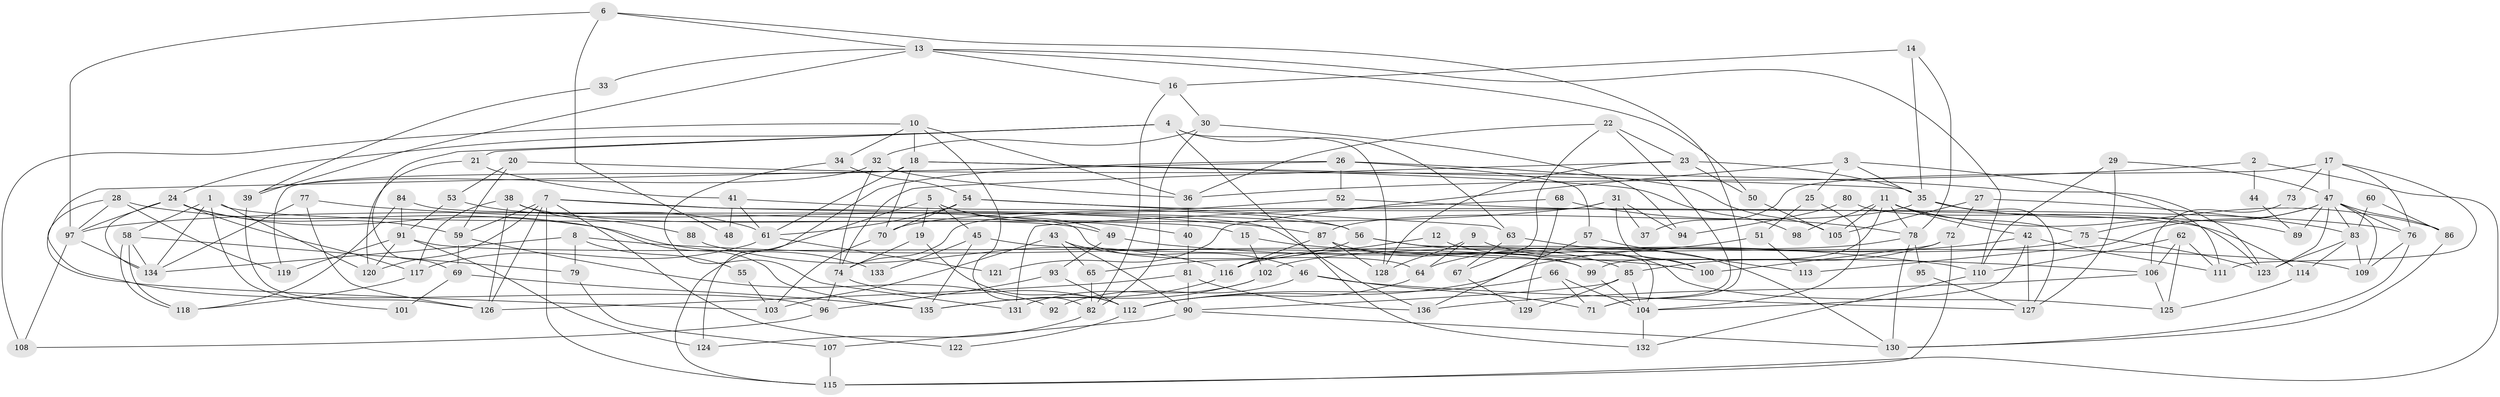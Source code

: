 // coarse degree distribution, {5: 0.25287356321839083, 6: 0.11494252873563218, 7: 0.12643678160919541, 4: 0.19540229885057472, 10: 0.011494252873563218, 2: 0.08045977011494253, 8: 0.022988505747126436, 3: 0.14942528735632185, 9: 0.034482758620689655, 11: 0.011494252873563218}
// Generated by graph-tools (version 1.1) at 2025/41/03/06/25 10:41:53]
// undirected, 136 vertices, 272 edges
graph export_dot {
graph [start="1"]
  node [color=gray90,style=filled];
  1;
  2;
  3;
  4;
  5;
  6;
  7;
  8;
  9;
  10;
  11;
  12;
  13;
  14;
  15;
  16;
  17;
  18;
  19;
  20;
  21;
  22;
  23;
  24;
  25;
  26;
  27;
  28;
  29;
  30;
  31;
  32;
  33;
  34;
  35;
  36;
  37;
  38;
  39;
  40;
  41;
  42;
  43;
  44;
  45;
  46;
  47;
  48;
  49;
  50;
  51;
  52;
  53;
  54;
  55;
  56;
  57;
  58;
  59;
  60;
  61;
  62;
  63;
  64;
  65;
  66;
  67;
  68;
  69;
  70;
  71;
  72;
  73;
  74;
  75;
  76;
  77;
  78;
  79;
  80;
  81;
  82;
  83;
  84;
  85;
  86;
  87;
  88;
  89;
  90;
  91;
  92;
  93;
  94;
  95;
  96;
  97;
  98;
  99;
  100;
  101;
  102;
  103;
  104;
  105;
  106;
  107;
  108;
  109;
  110;
  111;
  112;
  113;
  114;
  115;
  116;
  117;
  118;
  119;
  120;
  121;
  122;
  123;
  124;
  125;
  126;
  127;
  128;
  129;
  130;
  131;
  132;
  133;
  134;
  135;
  136;
  1 -- 134;
  1 -- 120;
  1 -- 15;
  1 -- 58;
  1 -- 101;
  2 -- 115;
  2 -- 36;
  2 -- 44;
  3 -- 35;
  3 -- 111;
  3 -- 25;
  3 -- 121;
  4 -- 21;
  4 -- 128;
  4 -- 24;
  4 -- 63;
  4 -- 69;
  4 -- 132;
  5 -- 115;
  5 -- 19;
  5 -- 40;
  5 -- 45;
  5 -- 49;
  6 -- 13;
  6 -- 97;
  6 -- 48;
  6 -- 71;
  7 -- 126;
  7 -- 64;
  7 -- 56;
  7 -- 59;
  7 -- 115;
  7 -- 120;
  7 -- 122;
  8 -- 134;
  8 -- 100;
  8 -- 55;
  8 -- 79;
  9 -- 100;
  9 -- 128;
  9 -- 64;
  10 -- 18;
  10 -- 36;
  10 -- 34;
  10 -- 82;
  10 -- 108;
  11 -- 99;
  11 -- 105;
  11 -- 42;
  11 -- 75;
  11 -- 78;
  11 -- 86;
  11 -- 98;
  12 -- 116;
  12 -- 125;
  13 -- 110;
  13 -- 39;
  13 -- 16;
  13 -- 33;
  13 -- 50;
  14 -- 16;
  14 -- 78;
  14 -- 35;
  15 -- 106;
  15 -- 102;
  16 -- 82;
  16 -- 30;
  17 -- 76;
  17 -- 47;
  17 -- 37;
  17 -- 73;
  17 -- 111;
  18 -- 35;
  18 -- 119;
  18 -- 61;
  18 -- 70;
  18 -- 98;
  19 -- 74;
  19 -- 112;
  20 -- 123;
  20 -- 59;
  20 -- 53;
  21 -- 120;
  21 -- 41;
  22 -- 71;
  22 -- 23;
  22 -- 36;
  22 -- 67;
  23 -- 74;
  23 -- 35;
  23 -- 50;
  23 -- 128;
  24 -- 59;
  24 -- 97;
  24 -- 117;
  24 -- 134;
  24 -- 135;
  25 -- 104;
  25 -- 51;
  26 -- 52;
  26 -- 57;
  26 -- 96;
  26 -- 105;
  26 -- 124;
  27 -- 83;
  27 -- 105;
  27 -- 72;
  28 -- 103;
  28 -- 97;
  28 -- 119;
  28 -- 133;
  29 -- 47;
  29 -- 127;
  29 -- 110;
  30 -- 82;
  30 -- 32;
  30 -- 94;
  31 -- 74;
  31 -- 97;
  31 -- 37;
  31 -- 94;
  31 -- 100;
  32 -- 36;
  32 -- 39;
  32 -- 74;
  33 -- 39;
  34 -- 54;
  34 -- 131;
  35 -- 127;
  35 -- 87;
  35 -- 89;
  36 -- 40;
  38 -- 49;
  38 -- 126;
  38 -- 88;
  38 -- 117;
  39 -- 126;
  40 -- 81;
  41 -- 61;
  41 -- 56;
  41 -- 48;
  42 -- 112;
  42 -- 104;
  42 -- 111;
  42 -- 127;
  43 -- 90;
  43 -- 65;
  43 -- 46;
  43 -- 103;
  44 -- 89;
  45 -- 135;
  45 -- 109;
  45 -- 133;
  46 -- 71;
  46 -- 92;
  46 -- 127;
  47 -- 109;
  47 -- 86;
  47 -- 75;
  47 -- 76;
  47 -- 83;
  47 -- 89;
  47 -- 113;
  47 -- 123;
  49 -- 110;
  49 -- 93;
  50 -- 105;
  51 -- 64;
  51 -- 113;
  52 -- 70;
  52 -- 76;
  53 -- 61;
  53 -- 91;
  54 -- 61;
  54 -- 63;
  54 -- 70;
  54 -- 114;
  55 -- 103;
  56 -- 85;
  56 -- 65;
  56 -- 104;
  57 -- 136;
  57 -- 113;
  58 -- 118;
  58 -- 118;
  58 -- 79;
  58 -- 134;
  59 -- 69;
  59 -- 92;
  60 -- 86;
  60 -- 83;
  61 -- 117;
  61 -- 121;
  62 -- 111;
  62 -- 110;
  62 -- 106;
  62 -- 125;
  63 -- 130;
  63 -- 67;
  64 -- 112;
  65 -- 82;
  66 -- 112;
  66 -- 104;
  66 -- 71;
  67 -- 129;
  68 -- 78;
  68 -- 131;
  68 -- 129;
  69 -- 135;
  69 -- 101;
  70 -- 103;
  72 -- 85;
  72 -- 100;
  72 -- 115;
  73 -- 106;
  74 -- 96;
  74 -- 112;
  75 -- 116;
  75 -- 123;
  76 -- 109;
  76 -- 130;
  77 -- 134;
  77 -- 87;
  77 -- 126;
  78 -- 130;
  78 -- 95;
  78 -- 102;
  79 -- 107;
  80 -- 94;
  80 -- 123;
  81 -- 90;
  81 -- 136;
  81 -- 126;
  82 -- 124;
  83 -- 123;
  83 -- 109;
  83 -- 114;
  84 -- 118;
  84 -- 91;
  84 -- 136;
  85 -- 104;
  85 -- 129;
  85 -- 90;
  86 -- 130;
  87 -- 116;
  87 -- 99;
  87 -- 128;
  88 -- 116;
  90 -- 107;
  90 -- 130;
  91 -- 99;
  91 -- 119;
  91 -- 120;
  91 -- 124;
  93 -- 96;
  93 -- 112;
  95 -- 127;
  96 -- 108;
  97 -- 134;
  97 -- 108;
  99 -- 104;
  102 -- 131;
  102 -- 135;
  104 -- 132;
  106 -- 125;
  106 -- 136;
  107 -- 115;
  110 -- 132;
  112 -- 122;
  114 -- 125;
  116 -- 135;
  117 -- 118;
}

